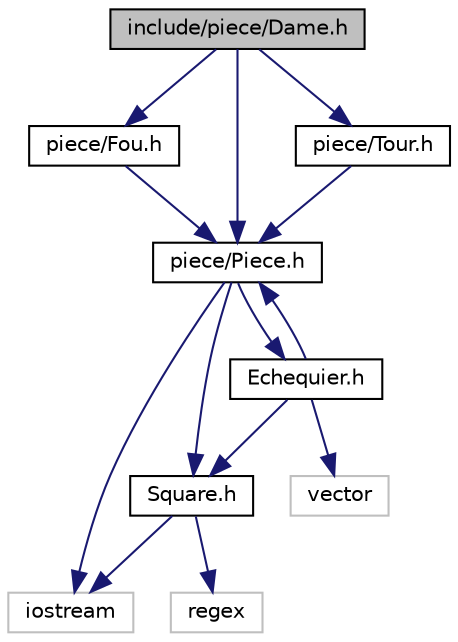 digraph "include/piece/Dame.h"
{
 // LATEX_PDF_SIZE
  edge [fontname="Helvetica",fontsize="10",labelfontname="Helvetica",labelfontsize="10"];
  node [fontname="Helvetica",fontsize="10",shape=record];
  Node1 [label="include/piece/Dame.h",height=0.2,width=0.4,color="black", fillcolor="grey75", style="filled", fontcolor="black",tooltip=" "];
  Node1 -> Node2 [color="midnightblue",fontsize="10",style="solid"];
  Node2 [label="piece/Fou.h",height=0.2,width=0.4,color="black", fillcolor="white", style="filled",URL="$_fou_8h.html",tooltip=" "];
  Node2 -> Node3 [color="midnightblue",fontsize="10",style="solid"];
  Node3 [label="piece/Piece.h",height=0.2,width=0.4,color="black", fillcolor="white", style="filled",URL="$_piece_8h.html",tooltip=" "];
  Node3 -> Node4 [color="midnightblue",fontsize="10",style="solid"];
  Node4 [label="Square.h",height=0.2,width=0.4,color="black", fillcolor="white", style="filled",URL="$_square_8h.html",tooltip=" "];
  Node4 -> Node5 [color="midnightblue",fontsize="10",style="solid"];
  Node5 [label="iostream",height=0.2,width=0.4,color="grey75", fillcolor="white", style="filled",tooltip=" "];
  Node4 -> Node6 [color="midnightblue",fontsize="10",style="solid"];
  Node6 [label="regex",height=0.2,width=0.4,color="grey75", fillcolor="white", style="filled",tooltip=" "];
  Node3 -> Node5 [color="midnightblue",fontsize="10",style="solid"];
  Node3 -> Node7 [color="midnightblue",fontsize="10",style="solid"];
  Node7 [label="Echequier.h",height=0.2,width=0.4,color="black", fillcolor="white", style="filled",URL="$_echequier_8h.html",tooltip=" "];
  Node7 -> Node3 [color="midnightblue",fontsize="10",style="solid"];
  Node7 -> Node4 [color="midnightblue",fontsize="10",style="solid"];
  Node7 -> Node8 [color="midnightblue",fontsize="10",style="solid"];
  Node8 [label="vector",height=0.2,width=0.4,color="grey75", fillcolor="white", style="filled",tooltip=" "];
  Node1 -> Node3 [color="midnightblue",fontsize="10",style="solid"];
  Node1 -> Node9 [color="midnightblue",fontsize="10",style="solid"];
  Node9 [label="piece/Tour.h",height=0.2,width=0.4,color="black", fillcolor="white", style="filled",URL="$_tour_8h.html",tooltip=" "];
  Node9 -> Node3 [color="midnightblue",fontsize="10",style="solid"];
}
